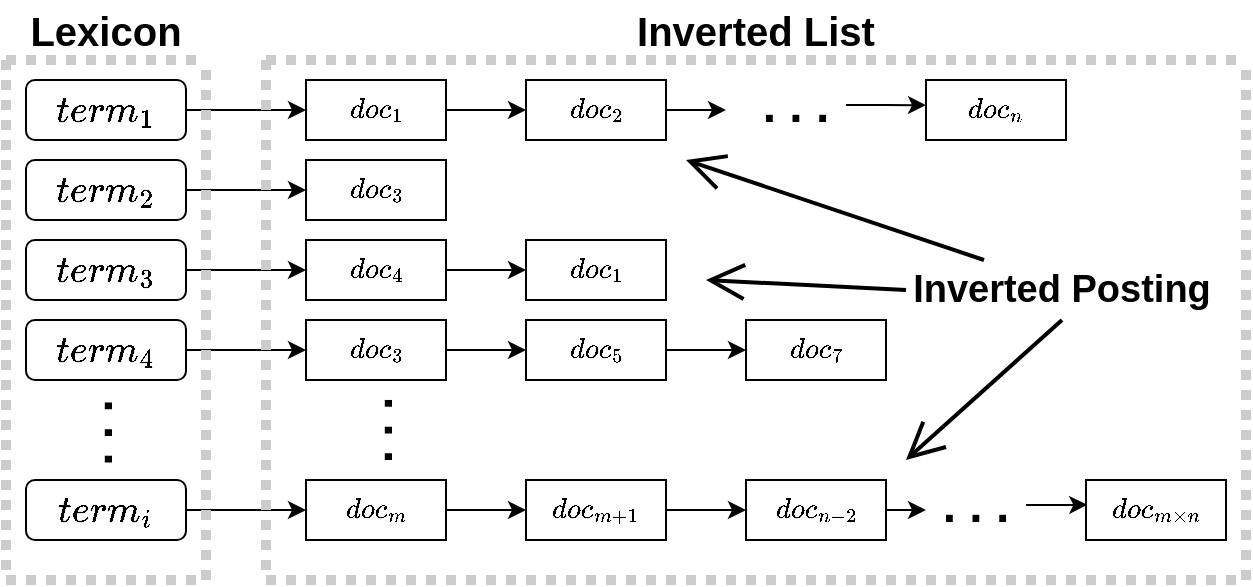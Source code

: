 <mxfile version="21.1.2" type="device">
  <diagram name="第 1 页" id="UVCz8cBFE8gbphBH2ngX">
    <mxGraphModel dx="974" dy="654" grid="1" gridSize="10" guides="1" tooltips="1" connect="1" arrows="1" fold="1" page="1" pageScale="1" pageWidth="827" pageHeight="1169" math="1" shadow="0">
      <root>
        <mxCell id="0" />
        <mxCell id="1" parent="0" />
        <mxCell id="uinMwIhfvhR8QHyViHQC-33" value="" style="edgeStyle=orthogonalEdgeStyle;rounded=0;orthogonalLoop=1;jettySize=auto;html=1;" parent="1" source="uinMwIhfvhR8QHyViHQC-14" target="uinMwIhfvhR8QHyViHQC-19" edge="1">
          <mxGeometry relative="1" as="geometry" />
        </mxCell>
        <mxCell id="uinMwIhfvhR8QHyViHQC-14" value="$$term_1$$" style="rounded=1;fontSize=16;html=1;whiteSpace=wrap;" parent="1" vertex="1">
          <mxGeometry x="80" y="160" width="80" height="30" as="geometry" />
        </mxCell>
        <mxCell id="uinMwIhfvhR8QHyViHQC-34" value="" style="edgeStyle=orthogonalEdgeStyle;rounded=0;orthogonalLoop=1;jettySize=auto;html=1;" parent="1" source="uinMwIhfvhR8QHyViHQC-15" target="uinMwIhfvhR8QHyViHQC-23" edge="1">
          <mxGeometry relative="1" as="geometry" />
        </mxCell>
        <mxCell id="uinMwIhfvhR8QHyViHQC-15" value="$$term_2$$" style="rounded=1;fontSize=16;html=1;whiteSpace=wrap;" parent="1" vertex="1">
          <mxGeometry x="80" y="200" width="80" height="30" as="geometry" />
        </mxCell>
        <mxCell id="uinMwIhfvhR8QHyViHQC-35" value="" style="edgeStyle=orthogonalEdgeStyle;rounded=0;orthogonalLoop=1;jettySize=auto;html=1;" parent="1" source="uinMwIhfvhR8QHyViHQC-16" target="uinMwIhfvhR8QHyViHQC-24" edge="1">
          <mxGeometry relative="1" as="geometry" />
        </mxCell>
        <mxCell id="uinMwIhfvhR8QHyViHQC-16" value="$$term_3$$" style="rounded=1;fontSize=16;html=1;whiteSpace=wrap;" parent="1" vertex="1">
          <mxGeometry x="80" y="240" width="80" height="30" as="geometry" />
        </mxCell>
        <mxCell id="uinMwIhfvhR8QHyViHQC-36" value="" style="edgeStyle=orthogonalEdgeStyle;rounded=0;orthogonalLoop=1;jettySize=auto;html=1;" parent="1" source="uinMwIhfvhR8QHyViHQC-17" target="uinMwIhfvhR8QHyViHQC-26" edge="1">
          <mxGeometry relative="1" as="geometry" />
        </mxCell>
        <mxCell id="uinMwIhfvhR8QHyViHQC-17" value="$$term_4$$" style="rounded=1;fontSize=16;html=1;whiteSpace=wrap;" parent="1" vertex="1">
          <mxGeometry x="80" y="280" width="80" height="30" as="geometry" />
        </mxCell>
        <mxCell id="uinMwIhfvhR8QHyViHQC-37" value="" style="edgeStyle=orthogonalEdgeStyle;rounded=0;orthogonalLoop=1;jettySize=auto;html=1;" parent="1" source="uinMwIhfvhR8QHyViHQC-18" target="uinMwIhfvhR8QHyViHQC-29" edge="1">
          <mxGeometry relative="1" as="geometry" />
        </mxCell>
        <mxCell id="uinMwIhfvhR8QHyViHQC-18" value="$$term_i$$" style="rounded=1;fontSize=16;html=1;whiteSpace=wrap;" parent="1" vertex="1">
          <mxGeometry x="80" y="360" width="80" height="30" as="geometry" />
        </mxCell>
        <mxCell id="uinMwIhfvhR8QHyViHQC-38" value="" style="edgeStyle=orthogonalEdgeStyle;rounded=0;orthogonalLoop=1;jettySize=auto;html=1;" parent="1" source="uinMwIhfvhR8QHyViHQC-19" target="uinMwIhfvhR8QHyViHQC-20" edge="1">
          <mxGeometry relative="1" as="geometry" />
        </mxCell>
        <mxCell id="uinMwIhfvhR8QHyViHQC-19" value="$$doc_1$$" style="rounded=0;html=1;whiteSpace=wrap;" parent="1" vertex="1">
          <mxGeometry x="220" y="160" width="70" height="30" as="geometry" />
        </mxCell>
        <mxCell id="uinMwIhfvhR8QHyViHQC-50" value="" style="edgeStyle=orthogonalEdgeStyle;rounded=0;orthogonalLoop=1;jettySize=auto;html=1;" parent="1" source="uinMwIhfvhR8QHyViHQC-20" edge="1">
          <mxGeometry relative="1" as="geometry">
            <mxPoint x="430" y="175" as="targetPoint" />
          </mxGeometry>
        </mxCell>
        <mxCell id="uinMwIhfvhR8QHyViHQC-20" value="$$doc_2$$" style="rounded=0;html=1;whiteSpace=wrap;" parent="1" vertex="1">
          <mxGeometry x="330" y="160" width="70" height="30" as="geometry" />
        </mxCell>
        <mxCell id="uinMwIhfvhR8QHyViHQC-21" value="$$doc_n$$" style="rounded=0;html=1;whiteSpace=wrap;" parent="1" vertex="1">
          <mxGeometry x="530" y="160" width="70" height="30" as="geometry" />
        </mxCell>
        <mxCell id="uinMwIhfvhR8QHyViHQC-23" value="$$doc_3$$" style="rounded=0;html=1;whiteSpace=wrap;" parent="1" vertex="1">
          <mxGeometry x="220" y="200" width="70" height="30" as="geometry" />
        </mxCell>
        <mxCell id="uinMwIhfvhR8QHyViHQC-41" value="" style="edgeStyle=orthogonalEdgeStyle;rounded=0;orthogonalLoop=1;jettySize=auto;html=1;" parent="1" source="uinMwIhfvhR8QHyViHQC-24" target="uinMwIhfvhR8QHyViHQC-25" edge="1">
          <mxGeometry relative="1" as="geometry" />
        </mxCell>
        <mxCell id="uinMwIhfvhR8QHyViHQC-24" value="$$doc_4$$" style="rounded=0;html=1;whiteSpace=wrap;" parent="1" vertex="1">
          <mxGeometry x="220" y="240" width="70" height="30" as="geometry" />
        </mxCell>
        <mxCell id="uinMwIhfvhR8QHyViHQC-25" value="$$doc_1$$" style="rounded=0;html=1;whiteSpace=wrap;" parent="1" vertex="1">
          <mxGeometry x="330" y="240" width="70" height="30" as="geometry" />
        </mxCell>
        <mxCell id="uinMwIhfvhR8QHyViHQC-42" value="" style="edgeStyle=orthogonalEdgeStyle;rounded=0;orthogonalLoop=1;jettySize=auto;entryX=0;entryY=0.5;entryDx=0;entryDy=0;html=1;" parent="1" source="uinMwIhfvhR8QHyViHQC-26" target="uinMwIhfvhR8QHyViHQC-27" edge="1">
          <mxGeometry relative="1" as="geometry" />
        </mxCell>
        <mxCell id="uinMwIhfvhR8QHyViHQC-26" value="$$doc_3$$" style="rounded=0;html=1;whiteSpace=wrap;" parent="1" vertex="1">
          <mxGeometry x="220" y="280" width="70" height="30" as="geometry" />
        </mxCell>
        <mxCell id="uinMwIhfvhR8QHyViHQC-43" value="" style="edgeStyle=orthogonalEdgeStyle;rounded=0;orthogonalLoop=1;jettySize=auto;html=1;" parent="1" source="uinMwIhfvhR8QHyViHQC-27" target="uinMwIhfvhR8QHyViHQC-28" edge="1">
          <mxGeometry relative="1" as="geometry" />
        </mxCell>
        <mxCell id="uinMwIhfvhR8QHyViHQC-27" value="$$doc_5$$" style="rounded=0;html=1;whiteSpace=wrap;" parent="1" vertex="1">
          <mxGeometry x="330" y="280" width="70" height="30" as="geometry" />
        </mxCell>
        <mxCell id="uinMwIhfvhR8QHyViHQC-28" value="$$doc_7$$" style="rounded=0;html=1;whiteSpace=wrap;" parent="1" vertex="1">
          <mxGeometry x="440" y="280" width="70" height="30" as="geometry" />
        </mxCell>
        <mxCell id="uinMwIhfvhR8QHyViHQC-44" value="" style="edgeStyle=orthogonalEdgeStyle;rounded=0;orthogonalLoop=1;jettySize=auto;html=1;" parent="1" source="uinMwIhfvhR8QHyViHQC-29" target="uinMwIhfvhR8QHyViHQC-30" edge="1">
          <mxGeometry relative="1" as="geometry" />
        </mxCell>
        <mxCell id="uinMwIhfvhR8QHyViHQC-29" value="$$doc_m$$" style="rounded=0;html=1;whiteSpace=wrap;" parent="1" vertex="1">
          <mxGeometry x="220" y="360" width="70" height="30" as="geometry" />
        </mxCell>
        <mxCell id="uinMwIhfvhR8QHyViHQC-45" value="" style="edgeStyle=orthogonalEdgeStyle;rounded=0;orthogonalLoop=1;jettySize=auto;html=1;" parent="1" source="uinMwIhfvhR8QHyViHQC-30" target="uinMwIhfvhR8QHyViHQC-31" edge="1">
          <mxGeometry relative="1" as="geometry" />
        </mxCell>
        <mxCell id="uinMwIhfvhR8QHyViHQC-30" value="$$doc_{m+1}$$" style="rounded=0;html=1;whiteSpace=wrap;" parent="1" vertex="1">
          <mxGeometry x="330" y="360" width="70" height="30" as="geometry" />
        </mxCell>
        <mxCell id="uinMwIhfvhR8QHyViHQC-54" value="" style="edgeStyle=orthogonalEdgeStyle;rounded=0;orthogonalLoop=1;jettySize=auto;html=1;" parent="1" source="uinMwIhfvhR8QHyViHQC-31" edge="1">
          <mxGeometry relative="1" as="geometry">
            <mxPoint x="530" y="375" as="targetPoint" />
          </mxGeometry>
        </mxCell>
        <mxCell id="uinMwIhfvhR8QHyViHQC-31" value="$$doc_{n-2}$$" style="rounded=0;html=1;whiteSpace=wrap;" parent="1" vertex="1">
          <mxGeometry x="440" y="360" width="70" height="30" as="geometry" />
        </mxCell>
        <mxCell id="uinMwIhfvhR8QHyViHQC-32" value="$$doc_{m\times n}$$" style="rounded=0;html=1;whiteSpace=wrap;" parent="1" vertex="1">
          <mxGeometry x="610" y="360" width="70" height="30" as="geometry" />
        </mxCell>
        <mxCell id="uinMwIhfvhR8QHyViHQC-51" value="" style="edgeStyle=orthogonalEdgeStyle;rounded=0;orthogonalLoop=1;jettySize=auto;entryX=0;entryY=0.42;entryDx=0;entryDy=0;entryPerimeter=0;html=1;" parent="1" source="uinMwIhfvhR8QHyViHQC-48" target="uinMwIhfvhR8QHyViHQC-21" edge="1">
          <mxGeometry relative="1" as="geometry">
            <mxPoint x="520" y="172.5" as="targetPoint" />
          </mxGeometry>
        </mxCell>
        <mxCell id="uinMwIhfvhR8QHyViHQC-48" value=". . ." style="text;strokeColor=none;fillColor=none;fontSize=24;fontStyle=1;verticalAlign=middle;align=center;html=1;whiteSpace=wrap;" parent="1" vertex="1">
          <mxGeometry x="440" y="160" width="50" height="25" as="geometry" />
        </mxCell>
        <mxCell id="uinMwIhfvhR8QHyViHQC-56" value="" style="edgeStyle=orthogonalEdgeStyle;rounded=0;orthogonalLoop=1;jettySize=auto;entryX=0.009;entryY=0.412;entryDx=0;entryDy=0;entryPerimeter=0;html=1;" parent="1" source="uinMwIhfvhR8QHyViHQC-49" target="uinMwIhfvhR8QHyViHQC-32" edge="1">
          <mxGeometry relative="1" as="geometry">
            <mxPoint x="600" y="372.5" as="targetPoint" />
          </mxGeometry>
        </mxCell>
        <mxCell id="uinMwIhfvhR8QHyViHQC-49" value=". . ." style="text;strokeColor=none;fillColor=none;fontSize=24;fontStyle=1;verticalAlign=middle;align=center;html=1;whiteSpace=wrap;" parent="1" vertex="1">
          <mxGeometry x="530" y="360" width="50" height="25" as="geometry" />
        </mxCell>
        <mxCell id="uinMwIhfvhR8QHyViHQC-57" value="" style="swimlane;startSize=0;strokeWidth=5;dashed=1;dashPattern=1 1;strokeColor=#CCCCCC;html=1;whiteSpace=wrap;" parent="1" vertex="1">
          <mxGeometry x="70" y="150" width="100" height="260" as="geometry" />
        </mxCell>
        <mxCell id="uinMwIhfvhR8QHyViHQC-67" value=". . ." style="text;strokeColor=none;fillColor=none;fontSize=24;fontStyle=1;verticalAlign=middle;align=center;horizontal=0;html=1;whiteSpace=wrap;" parent="uinMwIhfvhR8QHyViHQC-57" vertex="1">
          <mxGeometry x="20" y="162.5" width="50" height="47.5" as="geometry" />
        </mxCell>
        <mxCell id="uinMwIhfvhR8QHyViHQC-58" value="" style="swimlane;startSize=0;strokeWidth=5;dashed=1;dashPattern=1 1;strokeColor=#CCCCCC;html=1;whiteSpace=wrap;" parent="1" vertex="1">
          <mxGeometry x="200" y="150" width="490" height="260" as="geometry" />
        </mxCell>
        <mxCell id="uinMwIhfvhR8QHyViHQC-61" value="Inverted Posting" style="text;strokeColor=none;fillColor=none;align=center;verticalAlign=middle;rounded=0;fontStyle=1;fontSize=19;html=1;whiteSpace=wrap;" parent="uinMwIhfvhR8QHyViHQC-58" vertex="1">
          <mxGeometry x="320" y="100" width="156" height="30" as="geometry" />
        </mxCell>
        <mxCell id="uinMwIhfvhR8QHyViHQC-66" value="" style="rounded=0;orthogonalLoop=1;jettySize=auto;exitX=0.5;exitY=1;exitDx=0;exitDy=0;endArrow=open;endFill=0;endSize=15;strokeWidth=2;html=1;" parent="uinMwIhfvhR8QHyViHQC-58" source="uinMwIhfvhR8QHyViHQC-61" edge="1">
          <mxGeometry relative="1" as="geometry">
            <mxPoint x="400" y="120" as="sourcePoint" />
            <mxPoint x="320" y="200" as="targetPoint" />
          </mxGeometry>
        </mxCell>
        <mxCell id="uinMwIhfvhR8QHyViHQC-68" value=". . ." style="text;strokeColor=none;fillColor=none;fontSize=24;fontStyle=1;verticalAlign=middle;align=center;horizontal=0;html=1;whiteSpace=wrap;" parent="uinMwIhfvhR8QHyViHQC-58" vertex="1">
          <mxGeometry x="30" y="160" width="50" height="50" as="geometry" />
        </mxCell>
        <mxCell id="uinMwIhfvhR8QHyViHQC-59" value="Lexicon" style="text;strokeColor=none;fillColor=none;align=center;verticalAlign=middle;rounded=0;fontStyle=1;fontSize=20;html=1;whiteSpace=wrap;" parent="1" vertex="1">
          <mxGeometry x="80" y="120" width="80" height="30" as="geometry" />
        </mxCell>
        <mxCell id="uinMwIhfvhR8QHyViHQC-60" value="Inverted List" style="text;strokeColor=none;fillColor=none;align=center;verticalAlign=middle;rounded=0;fontStyle=1;fontSize=20;html=1;whiteSpace=wrap;" parent="1" vertex="1">
          <mxGeometry x="367" y="120" width="156" height="30" as="geometry" />
        </mxCell>
        <mxCell id="uinMwIhfvhR8QHyViHQC-63" value="" style="rounded=0;orthogonalLoop=1;jettySize=auto;exitX=0.25;exitY=0;exitDx=0;exitDy=0;endArrow=open;endFill=0;endSize=15;strokeWidth=2;html=1;" parent="1" source="uinMwIhfvhR8QHyViHQC-61" edge="1">
          <mxGeometry relative="1" as="geometry">
            <mxPoint x="410" y="200" as="targetPoint" />
          </mxGeometry>
        </mxCell>
        <mxCell id="uinMwIhfvhR8QHyViHQC-65" value="" style="rounded=0;orthogonalLoop=1;jettySize=auto;exitX=0;exitY=0.5;exitDx=0;exitDy=0;endArrow=open;endFill=0;endSize=15;strokeWidth=2;html=1;" parent="1" source="uinMwIhfvhR8QHyViHQC-61" edge="1">
          <mxGeometry relative="1" as="geometry">
            <mxPoint x="553" y="290" as="sourcePoint" />
            <mxPoint x="420" y="260" as="targetPoint" />
          </mxGeometry>
        </mxCell>
      </root>
    </mxGraphModel>
  </diagram>
</mxfile>
